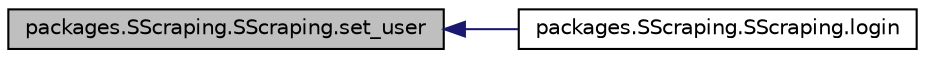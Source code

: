 digraph "packages.SScraping.SScraping.set_user"
{
  edge [fontname="Helvetica",fontsize="10",labelfontname="Helvetica",labelfontsize="10"];
  node [fontname="Helvetica",fontsize="10",shape=record];
  rankdir="LR";
  Node27 [label="packages.SScraping.SScraping.set_user",height=0.2,width=0.4,color="black", fillcolor="grey75", style="filled", fontcolor="black"];
  Node27 -> Node28 [dir="back",color="midnightblue",fontsize="10",style="solid",fontname="Helvetica"];
  Node28 [label="packages.SScraping.SScraping.login",height=0.2,width=0.4,color="black", fillcolor="white", style="filled",URL="$classpackages_1_1_s_scraping_1_1_s_scraping.html#ad33b1ab1bb44d2e56bb4226da3226022"];
}

